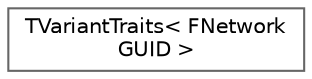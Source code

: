 digraph "Graphical Class Hierarchy"
{
 // INTERACTIVE_SVG=YES
 // LATEX_PDF_SIZE
  bgcolor="transparent";
  edge [fontname=Helvetica,fontsize=10,labelfontname=Helvetica,labelfontsize=10];
  node [fontname=Helvetica,fontsize=10,shape=box,height=0.2,width=0.4];
  rankdir="LR";
  Node0 [id="Node000000",label="TVariantTraits\< FNetwork\lGUID \>",height=0.2,width=0.4,color="grey40", fillcolor="white", style="filled",URL="$d7/d57/structTVariantTraits_3_01FNetworkGUID_01_4.html",tooltip="Implements variant type traits for the built-in NetworkGUID type."];
}
